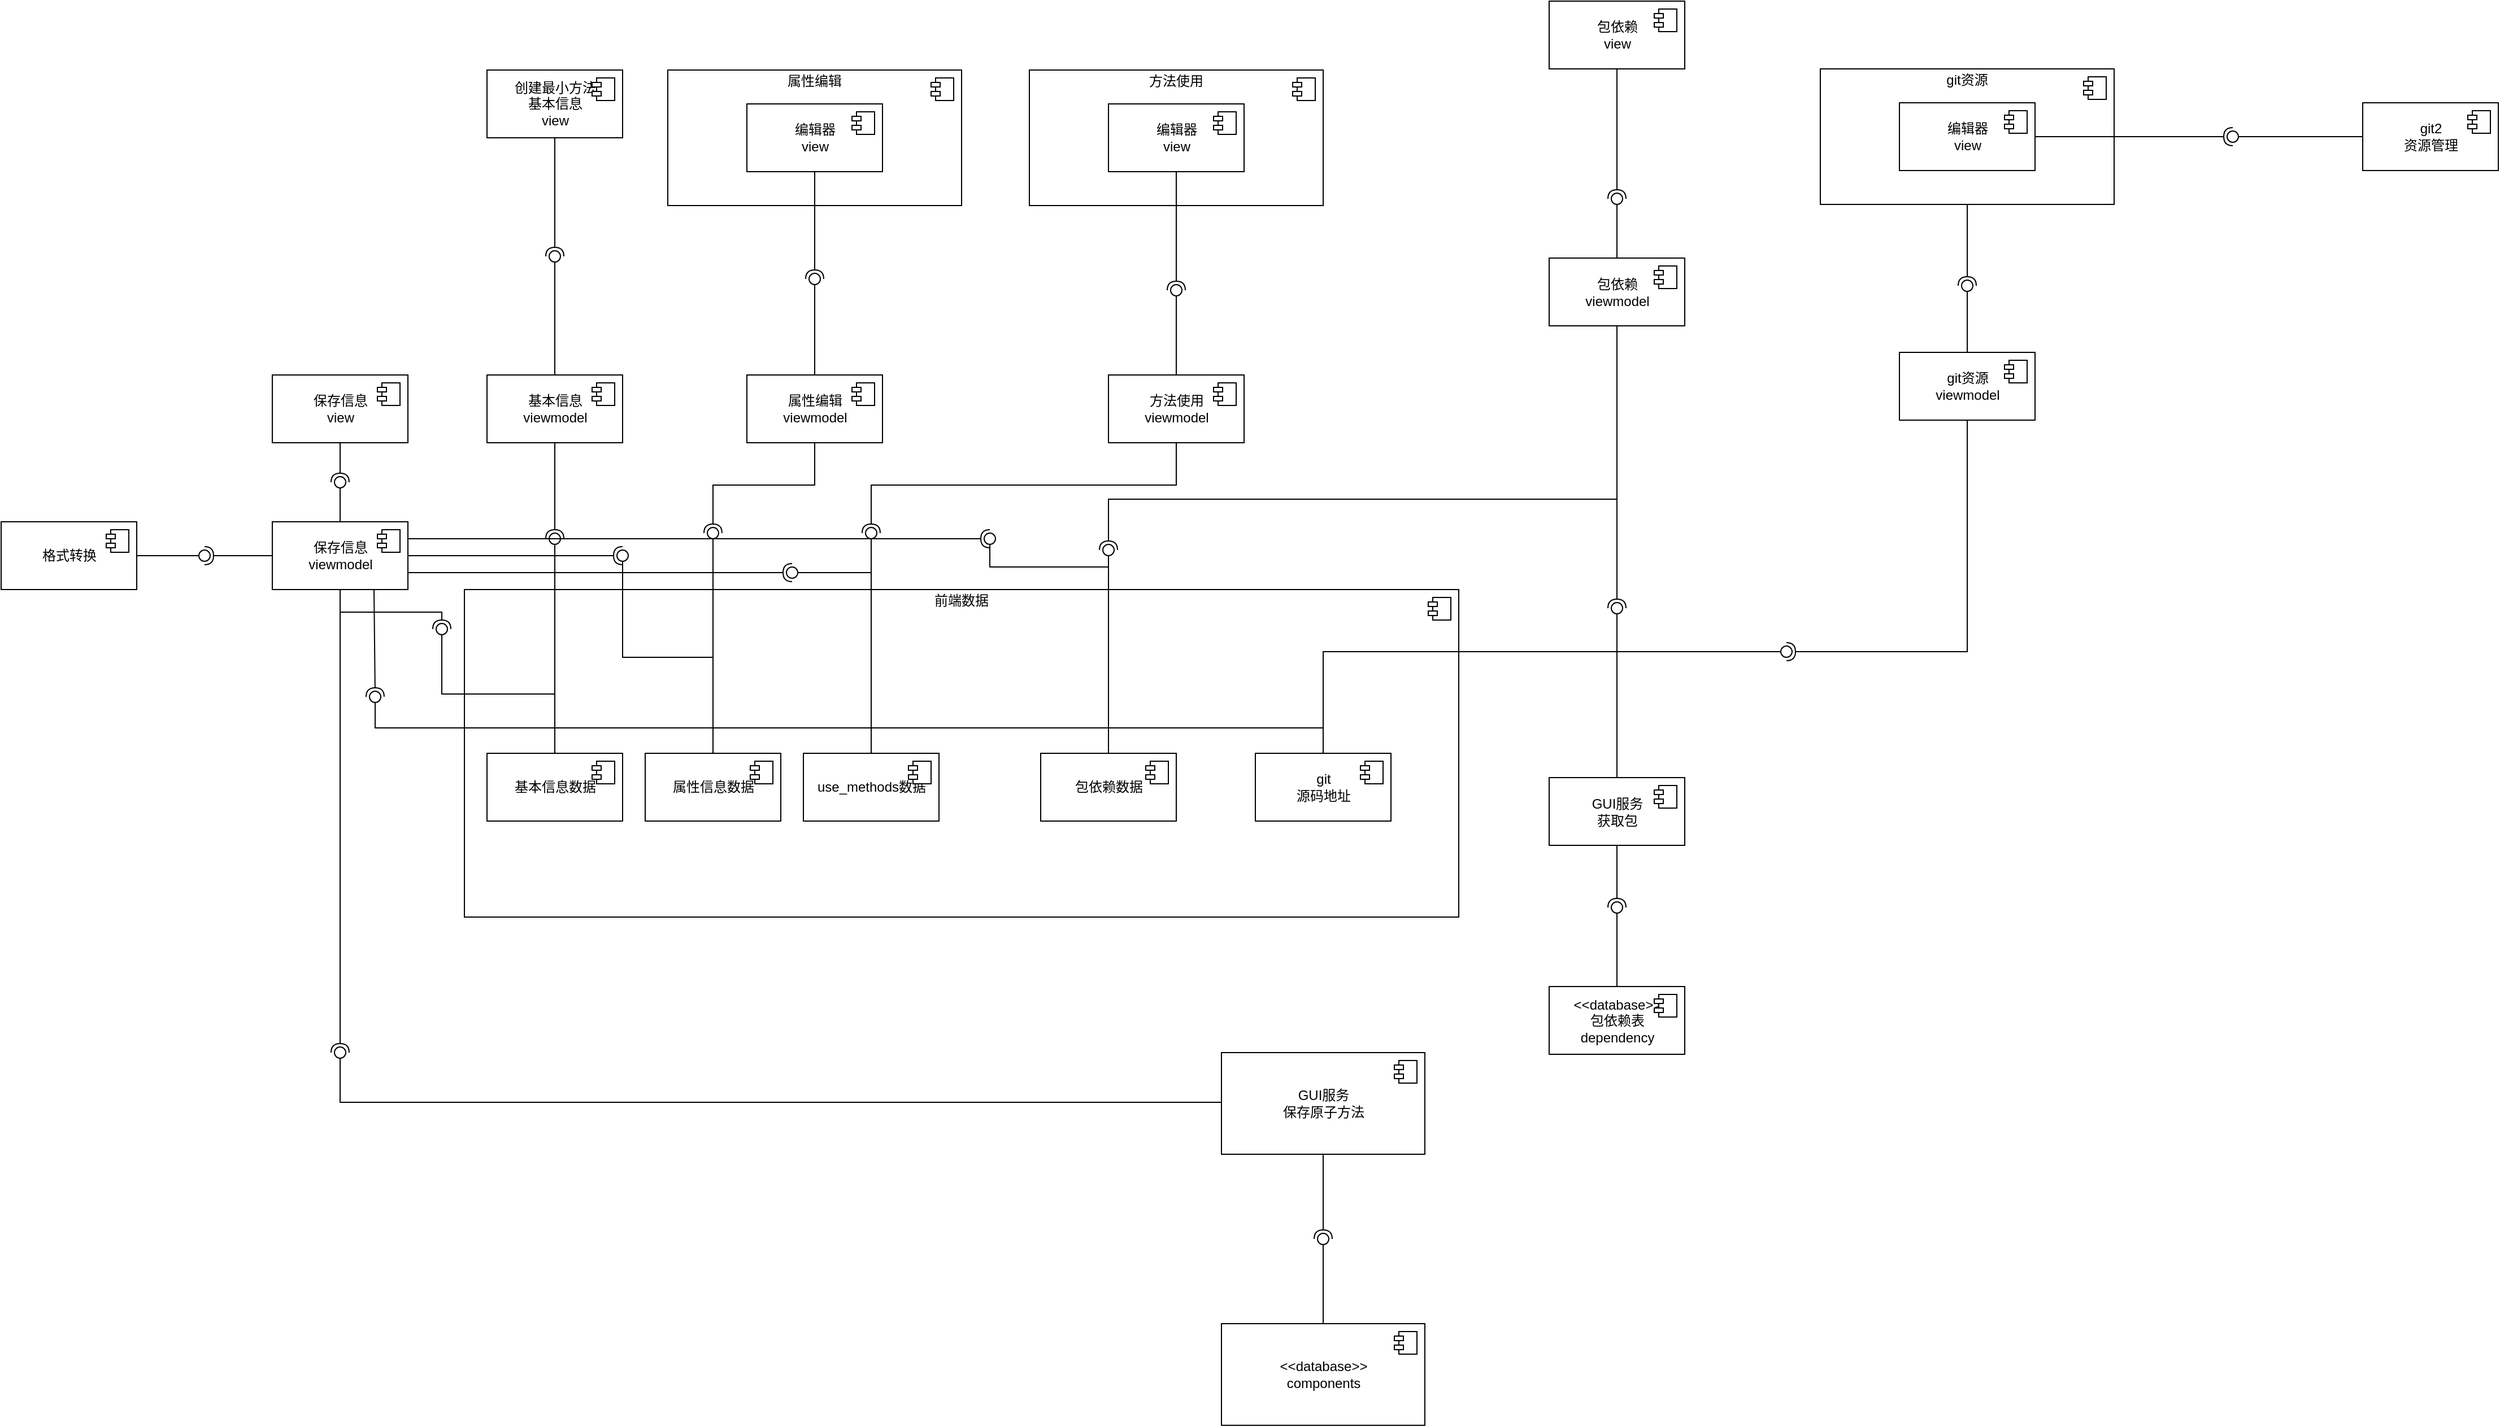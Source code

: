 <mxfile version="12.1.8" type="github" pages="1"><diagram id="gGxlJSpFS4HZqAWk3Cgs" name="第 1 页"><mxGraphModel dx="788" dy="471" grid="1" gridSize="10" guides="1" tooltips="1" connect="1" arrows="1" fold="1" page="1" pageScale="1" pageWidth="3300" pageHeight="4681" math="0" shadow="0"><root><mxCell id="0"/><mxCell id="1" parent="0"/><mxCell id="oItlG3DSFtcNNThEXGcX-1" value="创建最小方法&lt;br&gt;基本信息&lt;br&gt;view" style="html=1;" parent="1" vertex="1"><mxGeometry x="590" y="720" width="120" height="60" as="geometry"/></mxCell><mxCell id="oItlG3DSFtcNNThEXGcX-2" value="" style="shape=component;jettyWidth=8;jettyHeight=4;" parent="oItlG3DSFtcNNThEXGcX-1" vertex="1"><mxGeometry x="1" width="20" height="20" relative="1" as="geometry"><mxPoint x="-27" y="7" as="offset"/></mxGeometry></mxCell><mxCell id="oItlG3DSFtcNNThEXGcX-3" value="" style="html=1;" parent="1" vertex="1"><mxGeometry x="750" y="720" width="260" height="120" as="geometry"/></mxCell><mxCell id="oItlG3DSFtcNNThEXGcX-4" value="" style="shape=component;jettyWidth=8;jettyHeight=4;" parent="oItlG3DSFtcNNThEXGcX-3" vertex="1"><mxGeometry x="1" width="20" height="20" relative="1" as="geometry"><mxPoint x="-27" y="7" as="offset"/></mxGeometry></mxCell><mxCell id="oItlG3DSFtcNNThEXGcX-5" value="编辑器&lt;br&gt;view" style="html=1;" parent="oItlG3DSFtcNNThEXGcX-3" vertex="1"><mxGeometry x="70" y="30" width="120" height="60" as="geometry"/></mxCell><mxCell id="oItlG3DSFtcNNThEXGcX-6" value="" style="shape=component;jettyWidth=8;jettyHeight=4;" parent="oItlG3DSFtcNNThEXGcX-5" vertex="1"><mxGeometry x="1" width="20" height="20" relative="1" as="geometry"><mxPoint x="-27" y="7" as="offset"/></mxGeometry></mxCell><mxCell id="oItlG3DSFtcNNThEXGcX-7" value="属性编辑" style="text;html=1;strokeColor=none;fillColor=none;align=center;verticalAlign=middle;whiteSpace=wrap;rounded=0;" parent="oItlG3DSFtcNNThEXGcX-3" vertex="1"><mxGeometry x="90" width="80" height="20" as="geometry"/></mxCell><mxCell id="oItlG3DSFtcNNThEXGcX-8" value="" style="html=1;" parent="1" vertex="1"><mxGeometry x="1070" y="720" width="260" height="120" as="geometry"/></mxCell><mxCell id="oItlG3DSFtcNNThEXGcX-9" value="" style="shape=component;jettyWidth=8;jettyHeight=4;" parent="oItlG3DSFtcNNThEXGcX-8" vertex="1"><mxGeometry x="1" width="20" height="20" relative="1" as="geometry"><mxPoint x="-27" y="7" as="offset"/></mxGeometry></mxCell><mxCell id="oItlG3DSFtcNNThEXGcX-12" value="方法使用" style="text;html=1;strokeColor=none;fillColor=none;align=center;verticalAlign=middle;whiteSpace=wrap;rounded=0;" parent="oItlG3DSFtcNNThEXGcX-8" vertex="1"><mxGeometry x="90" width="80.0" height="20" as="geometry"/></mxCell><mxCell id="oItlG3DSFtcNNThEXGcX-13" value="编辑器&lt;br&gt;view" style="html=1;" parent="oItlG3DSFtcNNThEXGcX-8" vertex="1"><mxGeometry x="70" y="30" width="120" height="60" as="geometry"/></mxCell><mxCell id="oItlG3DSFtcNNThEXGcX-14" value="" style="shape=component;jettyWidth=8;jettyHeight=4;" parent="oItlG3DSFtcNNThEXGcX-13" vertex="1"><mxGeometry x="1" width="20" height="20" relative="1" as="geometry"><mxPoint x="-27" y="7" as="offset"/></mxGeometry></mxCell><mxCell id="oItlG3DSFtcNNThEXGcX-32" value="包依赖&lt;br&gt;view" style="html=1;" parent="1" vertex="1"><mxGeometry x="1530" y="659" width="120" height="60" as="geometry"/></mxCell><mxCell id="oItlG3DSFtcNNThEXGcX-33" value="" style="shape=component;jettyWidth=8;jettyHeight=4;" parent="oItlG3DSFtcNNThEXGcX-32" vertex="1"><mxGeometry x="1" width="20" height="20" relative="1" as="geometry"><mxPoint x="-27" y="7" as="offset"/></mxGeometry></mxCell><mxCell id="oItlG3DSFtcNNThEXGcX-34" value="基本信息&lt;br&gt;viewmodel" style="html=1;" parent="1" vertex="1"><mxGeometry x="590" y="990" width="120" height="60" as="geometry"/></mxCell><mxCell id="oItlG3DSFtcNNThEXGcX-35" value="" style="shape=component;jettyWidth=8;jettyHeight=4;" parent="oItlG3DSFtcNNThEXGcX-34" vertex="1"><mxGeometry x="1" width="20" height="20" relative="1" as="geometry"><mxPoint x="-27" y="7" as="offset"/></mxGeometry></mxCell><mxCell id="oItlG3DSFtcNNThEXGcX-36" value="属性编辑&lt;br&gt;viewmodel" style="html=1;" parent="1" vertex="1"><mxGeometry x="820" y="990" width="120" height="60" as="geometry"/></mxCell><mxCell id="oItlG3DSFtcNNThEXGcX-37" value="" style="shape=component;jettyWidth=8;jettyHeight=4;" parent="oItlG3DSFtcNNThEXGcX-36" vertex="1"><mxGeometry x="1" width="20" height="20" relative="1" as="geometry"><mxPoint x="-27" y="7" as="offset"/></mxGeometry></mxCell><mxCell id="oItlG3DSFtcNNThEXGcX-38" value="方法使用&lt;br&gt;viewmodel" style="html=1;" parent="1" vertex="1"><mxGeometry x="1140" y="990" width="120" height="60" as="geometry"/></mxCell><mxCell id="oItlG3DSFtcNNThEXGcX-39" value="" style="shape=component;jettyWidth=8;jettyHeight=4;" parent="oItlG3DSFtcNNThEXGcX-38" vertex="1"><mxGeometry x="1" width="20" height="20" relative="1" as="geometry"><mxPoint x="-27" y="7" as="offset"/></mxGeometry></mxCell><mxCell id="oItlG3DSFtcNNThEXGcX-77" value="包依赖&lt;br&gt;viewmodel" style="html=1;" parent="1" vertex="1"><mxGeometry x="1530" y="886.5" width="120" height="60" as="geometry"/></mxCell><mxCell id="oItlG3DSFtcNNThEXGcX-78" value="" style="shape=component;jettyWidth=8;jettyHeight=4;" parent="oItlG3DSFtcNNThEXGcX-77" vertex="1"><mxGeometry x="1" width="20" height="20" relative="1" as="geometry"><mxPoint x="-27" y="7" as="offset"/></mxGeometry></mxCell><mxCell id="oItlG3DSFtcNNThEXGcX-79" value="" style="rounded=0;orthogonalLoop=1;jettySize=auto;html=1;endArrow=none;endFill=0;exitX=0.5;exitY=0;exitDx=0;exitDy=0;" parent="1" source="oItlG3DSFtcNNThEXGcX-34" target="oItlG3DSFtcNNThEXGcX-81" edge="1"><mxGeometry relative="1" as="geometry"><mxPoint x="630" y="885" as="sourcePoint"/></mxGeometry></mxCell><mxCell id="oItlG3DSFtcNNThEXGcX-80" value="" style="rounded=0;orthogonalLoop=1;jettySize=auto;html=1;endArrow=halfCircle;endFill=0;entryX=0.5;entryY=0.5;entryDx=0;entryDy=0;endSize=6;strokeWidth=1;exitX=0.5;exitY=1;exitDx=0;exitDy=0;" parent="1" source="oItlG3DSFtcNNThEXGcX-1" target="oItlG3DSFtcNNThEXGcX-81" edge="1"><mxGeometry relative="1" as="geometry"><mxPoint x="670" y="885" as="sourcePoint"/></mxGeometry></mxCell><mxCell id="oItlG3DSFtcNNThEXGcX-81" value="" style="ellipse;whiteSpace=wrap;html=1;fontFamily=Helvetica;fontSize=12;fontColor=#000000;align=center;strokeColor=#000000;fillColor=#ffffff;points=[];aspect=fixed;resizable=0;" parent="1" vertex="1"><mxGeometry x="645" y="880" width="10" height="10" as="geometry"/></mxCell><mxCell id="oItlG3DSFtcNNThEXGcX-82" value="" style="rounded=0;orthogonalLoop=1;jettySize=auto;html=1;endArrow=none;endFill=0;exitX=0.5;exitY=0;exitDx=0;exitDy=0;" parent="1" source="oItlG3DSFtcNNThEXGcX-36" target="oItlG3DSFtcNNThEXGcX-84" edge="1"><mxGeometry relative="1" as="geometry"><mxPoint x="860" y="905" as="sourcePoint"/></mxGeometry></mxCell><mxCell id="oItlG3DSFtcNNThEXGcX-83" value="" style="rounded=0;orthogonalLoop=1;jettySize=auto;html=1;endArrow=halfCircle;endFill=0;entryX=0.5;entryY=0.5;entryDx=0;entryDy=0;endSize=6;strokeWidth=1;exitX=0.5;exitY=1;exitDx=0;exitDy=0;" parent="1" source="oItlG3DSFtcNNThEXGcX-5" target="oItlG3DSFtcNNThEXGcX-84" edge="1"><mxGeometry relative="1" as="geometry"><mxPoint x="900" y="905" as="sourcePoint"/></mxGeometry></mxCell><mxCell id="oItlG3DSFtcNNThEXGcX-84" value="" style="ellipse;whiteSpace=wrap;html=1;fontFamily=Helvetica;fontSize=12;fontColor=#000000;align=center;strokeColor=#000000;fillColor=#ffffff;points=[];aspect=fixed;resizable=0;" parent="1" vertex="1"><mxGeometry x="875" y="900" width="10" height="10" as="geometry"/></mxCell><mxCell id="oItlG3DSFtcNNThEXGcX-85" value="" style="rounded=0;orthogonalLoop=1;jettySize=auto;html=1;endArrow=none;endFill=0;exitX=0.5;exitY=0;exitDx=0;exitDy=0;" parent="1" source="oItlG3DSFtcNNThEXGcX-38" target="oItlG3DSFtcNNThEXGcX-87" edge="1"><mxGeometry relative="1" as="geometry"><mxPoint x="1180" y="915" as="sourcePoint"/></mxGeometry></mxCell><mxCell id="oItlG3DSFtcNNThEXGcX-86" value="" style="rounded=0;orthogonalLoop=1;jettySize=auto;html=1;endArrow=halfCircle;endFill=0;entryX=0.5;entryY=0.5;entryDx=0;entryDy=0;endSize=6;strokeWidth=1;exitX=0.5;exitY=1;exitDx=0;exitDy=0;" parent="1" source="oItlG3DSFtcNNThEXGcX-13" target="oItlG3DSFtcNNThEXGcX-87" edge="1"><mxGeometry relative="1" as="geometry"><mxPoint x="1220" y="915" as="sourcePoint"/></mxGeometry></mxCell><mxCell id="oItlG3DSFtcNNThEXGcX-87" value="" style="ellipse;whiteSpace=wrap;html=1;fontFamily=Helvetica;fontSize=12;fontColor=#000000;align=center;strokeColor=#000000;fillColor=#ffffff;points=[];aspect=fixed;resizable=0;" parent="1" vertex="1"><mxGeometry x="1195" y="910" width="10" height="10" as="geometry"/></mxCell><mxCell id="oItlG3DSFtcNNThEXGcX-94" value="" style="rounded=0;orthogonalLoop=1;jettySize=auto;html=1;endArrow=none;endFill=0;exitX=0.5;exitY=0;exitDx=0;exitDy=0;edgeStyle=orthogonalEdgeStyle;" parent="1" source="oItlG3DSFtcNNThEXGcX-77" target="oItlG3DSFtcNNThEXGcX-96" edge="1"><mxGeometry relative="1" as="geometry"><mxPoint x="1760" y="771.5" as="sourcePoint"/></mxGeometry></mxCell><mxCell id="oItlG3DSFtcNNThEXGcX-95" value="" style="rounded=0;orthogonalLoop=1;jettySize=auto;html=1;endArrow=halfCircle;endFill=0;entryX=0.5;entryY=0.5;entryDx=0;entryDy=0;endSize=6;strokeWidth=1;exitX=0.5;exitY=1;exitDx=0;exitDy=0;" parent="1" source="oItlG3DSFtcNNThEXGcX-32" target="oItlG3DSFtcNNThEXGcX-96" edge="1"><mxGeometry relative="1" as="geometry"><mxPoint x="1610" y="834" as="sourcePoint"/></mxGeometry></mxCell><mxCell id="oItlG3DSFtcNNThEXGcX-96" value="" style="ellipse;whiteSpace=wrap;html=1;fontFamily=Helvetica;fontSize=12;fontColor=#000000;align=center;strokeColor=#000000;fillColor=#ffffff;points=[];aspect=fixed;resizable=0;" parent="1" vertex="1"><mxGeometry x="1585" y="829" width="10" height="10" as="geometry"/></mxCell><mxCell id="oItlG3DSFtcNNThEXGcX-97" value="" style="html=1;" parent="1" vertex="1"><mxGeometry x="570" y="1180" width="880" height="290" as="geometry"/></mxCell><mxCell id="oItlG3DSFtcNNThEXGcX-98" value="" style="shape=component;jettyWidth=8;jettyHeight=4;" parent="oItlG3DSFtcNNThEXGcX-97" vertex="1"><mxGeometry x="1" width="20" height="20" relative="1" as="geometry"><mxPoint x="-27" y="7" as="offset"/></mxGeometry></mxCell><mxCell id="oItlG3DSFtcNNThEXGcX-99" value="前端数据" style="text;html=1;strokeColor=none;fillColor=none;align=center;verticalAlign=middle;whiteSpace=wrap;rounded=0;" parent="oItlG3DSFtcNNThEXGcX-97" vertex="1"><mxGeometry x="385" width="110" height="20" as="geometry"/></mxCell><mxCell id="oItlG3DSFtcNNThEXGcX-100" value="基本信息数据" style="html=1;" parent="oItlG3DSFtcNNThEXGcX-97" vertex="1"><mxGeometry x="20" y="145" width="120" height="60" as="geometry"/></mxCell><mxCell id="oItlG3DSFtcNNThEXGcX-101" value="" style="shape=component;jettyWidth=8;jettyHeight=4;" parent="oItlG3DSFtcNNThEXGcX-100" vertex="1"><mxGeometry x="1" width="20" height="20" relative="1" as="geometry"><mxPoint x="-27" y="7" as="offset"/></mxGeometry></mxCell><mxCell id="oItlG3DSFtcNNThEXGcX-102" value="属性信息数据" style="html=1;" parent="oItlG3DSFtcNNThEXGcX-97" vertex="1"><mxGeometry x="160" y="145" width="120" height="60" as="geometry"/></mxCell><mxCell id="oItlG3DSFtcNNThEXGcX-103" value="" style="shape=component;jettyWidth=8;jettyHeight=4;" parent="oItlG3DSFtcNNThEXGcX-102" vertex="1"><mxGeometry x="1" width="20" height="20" relative="1" as="geometry"><mxPoint x="-27" y="7" as="offset"/></mxGeometry></mxCell><mxCell id="oItlG3DSFtcNNThEXGcX-104" value="use_methods数据" style="html=1;" parent="oItlG3DSFtcNNThEXGcX-97" vertex="1"><mxGeometry x="300" y="145" width="120" height="60" as="geometry"/></mxCell><mxCell id="oItlG3DSFtcNNThEXGcX-105" value="" style="shape=component;jettyWidth=8;jettyHeight=4;" parent="oItlG3DSFtcNNThEXGcX-104" vertex="1"><mxGeometry x="1" width="20" height="20" relative="1" as="geometry"><mxPoint x="-27" y="7" as="offset"/></mxGeometry></mxCell><mxCell id="oItlG3DSFtcNNThEXGcX-110" value="包依赖数据" style="html=1;" parent="oItlG3DSFtcNNThEXGcX-97" vertex="1"><mxGeometry x="510" y="145" width="120" height="60" as="geometry"/></mxCell><mxCell id="oItlG3DSFtcNNThEXGcX-111" value="" style="shape=component;jettyWidth=8;jettyHeight=4;" parent="oItlG3DSFtcNNThEXGcX-110" vertex="1"><mxGeometry x="1" width="20" height="20" relative="1" as="geometry"><mxPoint x="-27" y="7" as="offset"/></mxGeometry></mxCell><mxCell id="nEYJUo-F1U00stb0szZx-18" value="git&lt;br&gt;源码地址" style="html=1;" vertex="1" parent="oItlG3DSFtcNNThEXGcX-97"><mxGeometry x="700" y="145" width="120" height="60" as="geometry"/></mxCell><mxCell id="nEYJUo-F1U00stb0szZx-19" value="" style="shape=component;jettyWidth=8;jettyHeight=4;" vertex="1" parent="nEYJUo-F1U00stb0szZx-18"><mxGeometry x="1" width="20" height="20" relative="1" as="geometry"><mxPoint x="-27" y="7" as="offset"/></mxGeometry></mxCell><mxCell id="oItlG3DSFtcNNThEXGcX-112" value="" style="rounded=0;orthogonalLoop=1;jettySize=auto;html=1;endArrow=none;endFill=0;exitX=0.5;exitY=0;exitDx=0;exitDy=0;" parent="1" source="oItlG3DSFtcNNThEXGcX-100" target="oItlG3DSFtcNNThEXGcX-114" edge="1"><mxGeometry relative="1" as="geometry"><mxPoint x="630" y="1135" as="sourcePoint"/></mxGeometry></mxCell><mxCell id="oItlG3DSFtcNNThEXGcX-113" value="" style="rounded=0;orthogonalLoop=1;jettySize=auto;html=1;endArrow=halfCircle;endFill=0;entryX=0.5;entryY=0.5;entryDx=0;entryDy=0;endSize=6;strokeWidth=1;exitX=0.5;exitY=1;exitDx=0;exitDy=0;" parent="1" source="oItlG3DSFtcNNThEXGcX-34" target="oItlG3DSFtcNNThEXGcX-114" edge="1"><mxGeometry relative="1" as="geometry"><mxPoint x="670" y="1135" as="sourcePoint"/></mxGeometry></mxCell><mxCell id="oItlG3DSFtcNNThEXGcX-114" value="" style="ellipse;whiteSpace=wrap;html=1;fontFamily=Helvetica;fontSize=12;fontColor=#000000;align=center;strokeColor=#000000;fillColor=#ffffff;points=[];aspect=fixed;resizable=0;" parent="1" vertex="1"><mxGeometry x="645" y="1130" width="10" height="10" as="geometry"/></mxCell><mxCell id="oItlG3DSFtcNNThEXGcX-115" value="" style="rounded=0;orthogonalLoop=1;jettySize=auto;html=1;endArrow=none;endFill=0;exitX=0.5;exitY=0;exitDx=0;exitDy=0;" parent="1" source="oItlG3DSFtcNNThEXGcX-102" target="oItlG3DSFtcNNThEXGcX-117" edge="1"><mxGeometry relative="1" as="geometry"><mxPoint x="770" y="1130" as="sourcePoint"/></mxGeometry></mxCell><mxCell id="oItlG3DSFtcNNThEXGcX-116" value="" style="rounded=0;orthogonalLoop=1;jettySize=auto;html=1;endArrow=halfCircle;endFill=0;entryX=0.5;entryY=0.5;entryDx=0;entryDy=0;endSize=6;strokeWidth=1;exitX=0.5;exitY=1;exitDx=0;exitDy=0;edgeStyle=orthogonalEdgeStyle;" parent="1" source="oItlG3DSFtcNNThEXGcX-36" target="oItlG3DSFtcNNThEXGcX-117" edge="1"><mxGeometry relative="1" as="geometry"><mxPoint x="810" y="1130" as="sourcePoint"/></mxGeometry></mxCell><mxCell id="oItlG3DSFtcNNThEXGcX-117" value="" style="ellipse;whiteSpace=wrap;html=1;fontFamily=Helvetica;fontSize=12;fontColor=#000000;align=center;strokeColor=#000000;fillColor=#ffffff;points=[];aspect=fixed;resizable=0;" parent="1" vertex="1"><mxGeometry x="785" y="1125" width="10" height="10" as="geometry"/></mxCell><mxCell id="oItlG3DSFtcNNThEXGcX-118" value="" style="rounded=0;orthogonalLoop=1;jettySize=auto;html=1;endArrow=none;endFill=0;exitX=0.5;exitY=0;exitDx=0;exitDy=0;" parent="1" source="oItlG3DSFtcNNThEXGcX-104" target="oItlG3DSFtcNNThEXGcX-120" edge="1"><mxGeometry relative="1" as="geometry"><mxPoint x="910" y="1130" as="sourcePoint"/></mxGeometry></mxCell><mxCell id="oItlG3DSFtcNNThEXGcX-119" value="" style="rounded=0;orthogonalLoop=1;jettySize=auto;html=1;endArrow=halfCircle;endFill=0;entryX=0.5;entryY=0.5;entryDx=0;entryDy=0;endSize=6;strokeWidth=1;exitX=0.5;exitY=1;exitDx=0;exitDy=0;edgeStyle=orthogonalEdgeStyle;" parent="1" source="oItlG3DSFtcNNThEXGcX-38" target="oItlG3DSFtcNNThEXGcX-120" edge="1"><mxGeometry relative="1" as="geometry"><mxPoint x="950" y="1130" as="sourcePoint"/></mxGeometry></mxCell><mxCell id="oItlG3DSFtcNNThEXGcX-120" value="" style="ellipse;whiteSpace=wrap;html=1;fontFamily=Helvetica;fontSize=12;fontColor=#000000;align=center;strokeColor=#000000;fillColor=#ffffff;points=[];aspect=fixed;resizable=0;" parent="1" vertex="1"><mxGeometry x="925" y="1125" width="10" height="10" as="geometry"/></mxCell><mxCell id="oItlG3DSFtcNNThEXGcX-127" value="" style="rounded=0;orthogonalLoop=1;jettySize=auto;html=1;endArrow=none;endFill=0;exitX=0.5;exitY=0;exitDx=0;exitDy=0;" parent="1" source="oItlG3DSFtcNNThEXGcX-110" target="oItlG3DSFtcNNThEXGcX-129" edge="1"><mxGeometry relative="1" as="geometry"><mxPoint x="1330" y="1145" as="sourcePoint"/></mxGeometry></mxCell><mxCell id="oItlG3DSFtcNNThEXGcX-128" value="" style="rounded=0;orthogonalLoop=1;jettySize=auto;html=1;endArrow=halfCircle;endFill=0;entryX=0.5;entryY=0.5;entryDx=0;entryDy=0;endSize=6;strokeWidth=1;exitX=0.5;exitY=1;exitDx=0;exitDy=0;edgeStyle=orthogonalEdgeStyle;" parent="1" source="oItlG3DSFtcNNThEXGcX-77" target="oItlG3DSFtcNNThEXGcX-129" edge="1"><mxGeometry relative="1" as="geometry"><mxPoint x="2100" y="1170" as="sourcePoint"/><Array as="points"><mxPoint x="1590" y="1100"/><mxPoint x="1140" y="1100"/></Array></mxGeometry></mxCell><mxCell id="oItlG3DSFtcNNThEXGcX-129" value="" style="ellipse;whiteSpace=wrap;html=1;fontFamily=Helvetica;fontSize=12;fontColor=#000000;align=center;strokeColor=#000000;fillColor=#ffffff;points=[];aspect=fixed;resizable=0;" parent="1" vertex="1"><mxGeometry x="1135" y="1140" width="10" height="10" as="geometry"/></mxCell><mxCell id="oItlG3DSFtcNNThEXGcX-138" value="保存信息&lt;br&gt;view" style="html=1;" parent="1" vertex="1"><mxGeometry x="400" y="990" width="120" height="60" as="geometry"/></mxCell><mxCell id="oItlG3DSFtcNNThEXGcX-139" value="" style="shape=component;jettyWidth=8;jettyHeight=4;" parent="oItlG3DSFtcNNThEXGcX-138" vertex="1"><mxGeometry x="1" width="20" height="20" relative="1" as="geometry"><mxPoint x="-27" y="7" as="offset"/></mxGeometry></mxCell><mxCell id="oItlG3DSFtcNNThEXGcX-140" value="保存信息&lt;br&gt;viewmodel" style="html=1;" parent="1" vertex="1"><mxGeometry x="400" y="1120" width="120" height="60" as="geometry"/></mxCell><mxCell id="oItlG3DSFtcNNThEXGcX-141" value="" style="shape=component;jettyWidth=8;jettyHeight=4;" parent="oItlG3DSFtcNNThEXGcX-140" vertex="1"><mxGeometry x="1" width="20" height="20" relative="1" as="geometry"><mxPoint x="-27" y="7" as="offset"/></mxGeometry></mxCell><mxCell id="oItlG3DSFtcNNThEXGcX-142" value="" style="rounded=0;orthogonalLoop=1;jettySize=auto;html=1;endArrow=none;endFill=0;exitX=0.5;exitY=0;exitDx=0;exitDy=0;" parent="1" source="oItlG3DSFtcNNThEXGcX-140" target="oItlG3DSFtcNNThEXGcX-144" edge="1"><mxGeometry relative="1" as="geometry"><mxPoint x="440" y="1085" as="sourcePoint"/></mxGeometry></mxCell><mxCell id="oItlG3DSFtcNNThEXGcX-143" value="" style="rounded=0;orthogonalLoop=1;jettySize=auto;html=1;endArrow=halfCircle;endFill=0;entryX=0.5;entryY=0.5;entryDx=0;entryDy=0;endSize=6;strokeWidth=1;exitX=0.5;exitY=1;exitDx=0;exitDy=0;" parent="1" source="oItlG3DSFtcNNThEXGcX-138" target="oItlG3DSFtcNNThEXGcX-144" edge="1"><mxGeometry relative="1" as="geometry"><mxPoint x="480" y="1085" as="sourcePoint"/></mxGeometry></mxCell><mxCell id="oItlG3DSFtcNNThEXGcX-144" value="" style="ellipse;whiteSpace=wrap;html=1;fontFamily=Helvetica;fontSize=12;fontColor=#000000;align=center;strokeColor=#000000;fillColor=#ffffff;points=[];aspect=fixed;resizable=0;" parent="1" vertex="1"><mxGeometry x="455" y="1080" width="10" height="10" as="geometry"/></mxCell><mxCell id="oItlG3DSFtcNNThEXGcX-145" value="" style="rounded=0;orthogonalLoop=1;jettySize=auto;html=1;endArrow=none;endFill=0;exitX=0.5;exitY=0;exitDx=0;exitDy=0;edgeStyle=orthogonalEdgeStyle;" parent="1" source="oItlG3DSFtcNNThEXGcX-100" target="oItlG3DSFtcNNThEXGcX-147" edge="1"><mxGeometry relative="1" as="geometry"><mxPoint x="530" y="1215" as="sourcePoint"/></mxGeometry></mxCell><mxCell id="oItlG3DSFtcNNThEXGcX-146" value="" style="rounded=0;orthogonalLoop=1;jettySize=auto;html=1;endArrow=halfCircle;endFill=0;entryX=0.5;entryY=0.5;entryDx=0;entryDy=0;endSize=6;strokeWidth=1;exitX=0.5;exitY=1;exitDx=0;exitDy=0;edgeStyle=orthogonalEdgeStyle;" parent="1" source="oItlG3DSFtcNNThEXGcX-140" target="oItlG3DSFtcNNThEXGcX-147" edge="1"><mxGeometry relative="1" as="geometry"><mxPoint x="570" y="1215" as="sourcePoint"/><Array as="points"><mxPoint x="460" y="1200"/><mxPoint x="550" y="1200"/></Array></mxGeometry></mxCell><mxCell id="oItlG3DSFtcNNThEXGcX-147" value="" style="ellipse;whiteSpace=wrap;html=1;fontFamily=Helvetica;fontSize=12;fontColor=#000000;align=center;strokeColor=#000000;fillColor=#ffffff;points=[];aspect=fixed;resizable=0;" parent="1" vertex="1"><mxGeometry x="545" y="1210" width="10" height="10" as="geometry"/></mxCell><mxCell id="oItlG3DSFtcNNThEXGcX-148" value="" style="rounded=0;orthogonalLoop=1;jettySize=auto;html=1;endArrow=none;endFill=0;exitX=0.5;exitY=0;exitDx=0;exitDy=0;edgeStyle=orthogonalEdgeStyle;" parent="1" source="oItlG3DSFtcNNThEXGcX-102" target="oItlG3DSFtcNNThEXGcX-150" edge="1"><mxGeometry relative="1" as="geometry"><mxPoint x="690" y="1155" as="sourcePoint"/></mxGeometry></mxCell><mxCell id="oItlG3DSFtcNNThEXGcX-149" value="" style="rounded=0;orthogonalLoop=1;jettySize=auto;html=1;endArrow=halfCircle;endFill=0;entryX=0.5;entryY=0.5;entryDx=0;entryDy=0;endSize=6;strokeWidth=1;exitX=1;exitY=0.5;exitDx=0;exitDy=0;edgeStyle=orthogonalEdgeStyle;" parent="1" source="oItlG3DSFtcNNThEXGcX-140" target="oItlG3DSFtcNNThEXGcX-150" edge="1"><mxGeometry relative="1" as="geometry"><mxPoint x="730" y="1155" as="sourcePoint"/></mxGeometry></mxCell><mxCell id="oItlG3DSFtcNNThEXGcX-150" value="" style="ellipse;whiteSpace=wrap;html=1;fontFamily=Helvetica;fontSize=12;fontColor=#000000;align=center;strokeColor=#000000;fillColor=#ffffff;points=[];aspect=fixed;resizable=0;" parent="1" vertex="1"><mxGeometry x="705" y="1145" width="10" height="10" as="geometry"/></mxCell><mxCell id="oItlG3DSFtcNNThEXGcX-151" value="" style="rounded=0;orthogonalLoop=1;jettySize=auto;html=1;endArrow=none;endFill=0;exitX=0.5;exitY=0;exitDx=0;exitDy=0;edgeStyle=orthogonalEdgeStyle;" parent="1" source="oItlG3DSFtcNNThEXGcX-104" target="oItlG3DSFtcNNThEXGcX-153" edge="1"><mxGeometry relative="1" as="geometry"><mxPoint x="840" y="1165" as="sourcePoint"/><Array as="points"><mxPoint x="930" y="1165"/></Array></mxGeometry></mxCell><mxCell id="oItlG3DSFtcNNThEXGcX-152" value="" style="rounded=0;orthogonalLoop=1;jettySize=auto;html=1;endArrow=halfCircle;endFill=0;entryX=0.5;entryY=0.5;entryDx=0;entryDy=0;endSize=6;strokeWidth=1;exitX=1;exitY=0.75;exitDx=0;exitDy=0;" parent="1" source="oItlG3DSFtcNNThEXGcX-140" target="oItlG3DSFtcNNThEXGcX-153" edge="1"><mxGeometry relative="1" as="geometry"><mxPoint x="880" y="1165" as="sourcePoint"/></mxGeometry></mxCell><mxCell id="oItlG3DSFtcNNThEXGcX-153" value="" style="ellipse;whiteSpace=wrap;html=1;fontFamily=Helvetica;fontSize=12;fontColor=#000000;align=center;strokeColor=#000000;fillColor=#ffffff;points=[];aspect=fixed;resizable=0;" parent="1" vertex="1"><mxGeometry x="855" y="1160" width="10" height="10" as="geometry"/></mxCell><mxCell id="oItlG3DSFtcNNThEXGcX-160" value="格式转换" style="html=1;" parent="1" vertex="1"><mxGeometry x="160" y="1120" width="120" height="60" as="geometry"/></mxCell><mxCell id="oItlG3DSFtcNNThEXGcX-161" value="" style="shape=component;jettyWidth=8;jettyHeight=4;" parent="oItlG3DSFtcNNThEXGcX-160" vertex="1"><mxGeometry x="1" width="20" height="20" relative="1" as="geometry"><mxPoint x="-27" y="7" as="offset"/></mxGeometry></mxCell><mxCell id="oItlG3DSFtcNNThEXGcX-162" value="" style="rounded=0;orthogonalLoop=1;jettySize=auto;html=1;endArrow=none;endFill=0;exitX=1;exitY=0.5;exitDx=0;exitDy=0;" parent="1" source="oItlG3DSFtcNNThEXGcX-160" target="oItlG3DSFtcNNThEXGcX-164" edge="1"><mxGeometry relative="1" as="geometry"><mxPoint x="320" y="1150" as="sourcePoint"/></mxGeometry></mxCell><mxCell id="oItlG3DSFtcNNThEXGcX-163" value="" style="rounded=0;orthogonalLoop=1;jettySize=auto;html=1;endArrow=halfCircle;endFill=0;entryX=0.5;entryY=0.5;entryDx=0;entryDy=0;endSize=6;strokeWidth=1;exitX=0;exitY=0.5;exitDx=0;exitDy=0;" parent="1" source="oItlG3DSFtcNNThEXGcX-140" target="oItlG3DSFtcNNThEXGcX-164" edge="1"><mxGeometry relative="1" as="geometry"><mxPoint x="360" y="1150" as="sourcePoint"/></mxGeometry></mxCell><mxCell id="oItlG3DSFtcNNThEXGcX-164" value="" style="ellipse;whiteSpace=wrap;html=1;fontFamily=Helvetica;fontSize=12;fontColor=#000000;align=center;strokeColor=#000000;fillColor=#ffffff;points=[];aspect=fixed;resizable=0;" parent="1" vertex="1"><mxGeometry x="335" y="1145" width="10" height="10" as="geometry"/></mxCell><mxCell id="oItlG3DSFtcNNThEXGcX-167" value="GUI服务&lt;br&gt;获取包" style="html=1;" parent="1" vertex="1"><mxGeometry x="1530" y="1346.5" width="120" height="60" as="geometry"/></mxCell><mxCell id="oItlG3DSFtcNNThEXGcX-168" value="" style="shape=component;jettyWidth=8;jettyHeight=4;" parent="oItlG3DSFtcNNThEXGcX-167" vertex="1"><mxGeometry x="1" width="20" height="20" relative="1" as="geometry"><mxPoint x="-27" y="7" as="offset"/></mxGeometry></mxCell><mxCell id="oItlG3DSFtcNNThEXGcX-169" value="" style="rounded=0;orthogonalLoop=1;jettySize=auto;html=1;endArrow=none;endFill=0;exitX=0.5;exitY=0;exitDx=0;exitDy=0;" parent="1" source="oItlG3DSFtcNNThEXGcX-167" target="oItlG3DSFtcNNThEXGcX-171" edge="1"><mxGeometry relative="1" as="geometry"><mxPoint x="1570" y="1196.5" as="sourcePoint"/></mxGeometry></mxCell><mxCell id="oItlG3DSFtcNNThEXGcX-170" value="" style="rounded=0;orthogonalLoop=1;jettySize=auto;html=1;endArrow=halfCircle;endFill=0;entryX=0.5;entryY=0.5;entryDx=0;entryDy=0;endSize=6;strokeWidth=1;exitX=0.5;exitY=1;exitDx=0;exitDy=0;" parent="1" source="oItlG3DSFtcNNThEXGcX-77" target="oItlG3DSFtcNNThEXGcX-171" edge="1"><mxGeometry relative="1" as="geometry"><mxPoint x="1610" y="1196.5" as="sourcePoint"/></mxGeometry></mxCell><mxCell id="oItlG3DSFtcNNThEXGcX-171" value="" style="ellipse;whiteSpace=wrap;html=1;fontFamily=Helvetica;fontSize=12;fontColor=#000000;align=center;strokeColor=#000000;fillColor=#ffffff;points=[];aspect=fixed;resizable=0;" parent="1" vertex="1"><mxGeometry x="1585" y="1191.5" width="10" height="10" as="geometry"/></mxCell><mxCell id="oItlG3DSFtcNNThEXGcX-174" value="&amp;lt;&amp;lt;database&amp;gt;&amp;gt;&lt;br&gt;包依赖表&lt;br&gt;dependency" style="html=1;" parent="1" vertex="1"><mxGeometry x="1530" y="1531.5" width="120" height="60" as="geometry"/></mxCell><mxCell id="oItlG3DSFtcNNThEXGcX-175" value="" style="shape=component;jettyWidth=8;jettyHeight=4;" parent="oItlG3DSFtcNNThEXGcX-174" vertex="1"><mxGeometry x="1" width="20" height="20" relative="1" as="geometry"><mxPoint x="-27" y="7" as="offset"/></mxGeometry></mxCell><mxCell id="oItlG3DSFtcNNThEXGcX-176" value="" style="rounded=0;orthogonalLoop=1;jettySize=auto;html=1;endArrow=none;endFill=0;" parent="1" source="oItlG3DSFtcNNThEXGcX-174" target="oItlG3DSFtcNNThEXGcX-178" edge="1"><mxGeometry relative="1" as="geometry"><mxPoint x="1570" y="1461.5" as="sourcePoint"/></mxGeometry></mxCell><mxCell id="oItlG3DSFtcNNThEXGcX-177" value="" style="rounded=0;orthogonalLoop=1;jettySize=auto;html=1;endArrow=halfCircle;endFill=0;entryX=0.5;entryY=0.5;entryDx=0;entryDy=0;endSize=6;strokeWidth=1;exitX=0.5;exitY=1;exitDx=0;exitDy=0;" parent="1" source="oItlG3DSFtcNNThEXGcX-167" target="oItlG3DSFtcNNThEXGcX-178" edge="1"><mxGeometry relative="1" as="geometry"><mxPoint x="1610" y="1461.5" as="sourcePoint"/></mxGeometry></mxCell><mxCell id="oItlG3DSFtcNNThEXGcX-178" value="" style="ellipse;whiteSpace=wrap;html=1;fontFamily=Helvetica;fontSize=12;fontColor=#000000;align=center;strokeColor=#000000;fillColor=#ffffff;points=[];aspect=fixed;resizable=0;" parent="1" vertex="1"><mxGeometry x="1585" y="1456.5" width="10" height="10" as="geometry"/></mxCell><mxCell id="oItlG3DSFtcNNThEXGcX-179" value="GUI服务&lt;br&gt;保存原子方法" style="html=1;" parent="1" vertex="1"><mxGeometry x="1240" y="1590" width="180" height="90" as="geometry"/></mxCell><mxCell id="oItlG3DSFtcNNThEXGcX-180" value="" style="shape=component;jettyWidth=8;jettyHeight=4;" parent="oItlG3DSFtcNNThEXGcX-179" vertex="1"><mxGeometry x="1" width="20" height="20" relative="1" as="geometry"><mxPoint x="-27" y="7" as="offset"/></mxGeometry></mxCell><mxCell id="oItlG3DSFtcNNThEXGcX-184" value="" style="rounded=0;orthogonalLoop=1;jettySize=auto;html=1;endArrow=none;endFill=0;exitX=0;exitY=0.5;exitDx=0;exitDy=0;edgeStyle=orthogonalEdgeStyle;" parent="1" source="oItlG3DSFtcNNThEXGcX-179" target="oItlG3DSFtcNNThEXGcX-186" edge="1"><mxGeometry relative="1" as="geometry"><mxPoint x="440" y="1590" as="sourcePoint"/><Array as="points"><mxPoint x="460" y="1634"/></Array></mxGeometry></mxCell><mxCell id="oItlG3DSFtcNNThEXGcX-185" value="" style="rounded=0;orthogonalLoop=1;jettySize=auto;html=1;endArrow=halfCircle;endFill=0;entryX=0.5;entryY=0.5;entryDx=0;entryDy=0;endSize=6;strokeWidth=1;exitX=0.5;exitY=1;exitDx=0;exitDy=0;" parent="1" source="oItlG3DSFtcNNThEXGcX-140" target="oItlG3DSFtcNNThEXGcX-186" edge="1"><mxGeometry relative="1" as="geometry"><mxPoint x="480" y="1590" as="sourcePoint"/></mxGeometry></mxCell><mxCell id="oItlG3DSFtcNNThEXGcX-186" value="" style="ellipse;whiteSpace=wrap;html=1;fontFamily=Helvetica;fontSize=12;fontColor=#000000;align=center;strokeColor=#000000;fillColor=#ffffff;points=[];aspect=fixed;resizable=0;" parent="1" vertex="1"><mxGeometry x="455" y="1585" width="10" height="10" as="geometry"/></mxCell><mxCell id="oItlG3DSFtcNNThEXGcX-187" value="&amp;lt;&amp;lt;database&amp;gt;&amp;gt;&lt;br&gt;components" style="html=1;" parent="1" vertex="1"><mxGeometry x="1240" y="1830" width="180" height="90" as="geometry"/></mxCell><mxCell id="oItlG3DSFtcNNThEXGcX-188" value="" style="shape=component;jettyWidth=8;jettyHeight=4;" parent="oItlG3DSFtcNNThEXGcX-187" vertex="1"><mxGeometry x="1" width="20" height="20" relative="1" as="geometry"><mxPoint x="-27" y="7" as="offset"/></mxGeometry></mxCell><mxCell id="oItlG3DSFtcNNThEXGcX-189" value="" style="rounded=0;orthogonalLoop=1;jettySize=auto;html=1;endArrow=none;endFill=0;exitX=0.5;exitY=0;exitDx=0;exitDy=0;" parent="1" source="oItlG3DSFtcNNThEXGcX-187" target="oItlG3DSFtcNNThEXGcX-191" edge="1"><mxGeometry relative="1" as="geometry"><mxPoint x="1305" y="1755" as="sourcePoint"/></mxGeometry></mxCell><mxCell id="oItlG3DSFtcNNThEXGcX-190" value="" style="rounded=0;orthogonalLoop=1;jettySize=auto;html=1;endArrow=halfCircle;endFill=0;entryX=0.5;entryY=0.5;entryDx=0;entryDy=0;endSize=6;strokeWidth=1;exitX=0.5;exitY=1;exitDx=0;exitDy=0;" parent="1" source="oItlG3DSFtcNNThEXGcX-179" target="oItlG3DSFtcNNThEXGcX-191" edge="1"><mxGeometry relative="1" as="geometry"><mxPoint x="1345" y="1755" as="sourcePoint"/></mxGeometry></mxCell><mxCell id="oItlG3DSFtcNNThEXGcX-191" value="" style="ellipse;whiteSpace=wrap;html=1;fontFamily=Helvetica;fontSize=12;fontColor=#000000;align=center;strokeColor=#000000;fillColor=#ffffff;points=[];aspect=fixed;resizable=0;" parent="1" vertex="1"><mxGeometry x="1325" y="1750" width="10" height="10" as="geometry"/></mxCell><mxCell id="nEYJUo-F1U00stb0szZx-1" value="" style="html=1;" vertex="1" parent="1"><mxGeometry x="1770" y="719" width="260" height="120" as="geometry"/></mxCell><mxCell id="nEYJUo-F1U00stb0szZx-2" value="" style="shape=component;jettyWidth=8;jettyHeight=4;" vertex="1" parent="nEYJUo-F1U00stb0szZx-1"><mxGeometry x="1" width="20" height="20" relative="1" as="geometry"><mxPoint x="-27" y="7" as="offset"/></mxGeometry></mxCell><mxCell id="nEYJUo-F1U00stb0szZx-3" value="git资源" style="text;html=1;strokeColor=none;fillColor=none;align=center;verticalAlign=middle;whiteSpace=wrap;rounded=0;" vertex="1" parent="nEYJUo-F1U00stb0szZx-1"><mxGeometry x="90" width="80.0" height="20" as="geometry"/></mxCell><mxCell id="nEYJUo-F1U00stb0szZx-4" value="编辑器&lt;br&gt;view" style="html=1;" vertex="1" parent="nEYJUo-F1U00stb0szZx-1"><mxGeometry x="70" y="30" width="120" height="60" as="geometry"/></mxCell><mxCell id="nEYJUo-F1U00stb0szZx-5" value="" style="shape=component;jettyWidth=8;jettyHeight=4;" vertex="1" parent="nEYJUo-F1U00stb0szZx-4"><mxGeometry x="1" width="20" height="20" relative="1" as="geometry"><mxPoint x="-27" y="7" as="offset"/></mxGeometry></mxCell><mxCell id="nEYJUo-F1U00stb0szZx-8" value="git2&lt;br&gt;资源管理" style="html=1;" vertex="1" parent="1"><mxGeometry x="2250" y="749" width="120" height="60" as="geometry"/></mxCell><mxCell id="nEYJUo-F1U00stb0szZx-9" value="" style="shape=component;jettyWidth=8;jettyHeight=4;" vertex="1" parent="nEYJUo-F1U00stb0szZx-8"><mxGeometry x="1" width="20" height="20" relative="1" as="geometry"><mxPoint x="-27" y="7" as="offset"/></mxGeometry></mxCell><mxCell id="nEYJUo-F1U00stb0szZx-10" value="" style="rounded=0;orthogonalLoop=1;jettySize=auto;html=1;endArrow=none;endFill=0;exitX=0;exitY=0.5;exitDx=0;exitDy=0;" edge="1" target="nEYJUo-F1U00stb0szZx-12" parent="1" source="nEYJUo-F1U00stb0szZx-8"><mxGeometry relative="1" as="geometry"><mxPoint x="2110" y="824" as="sourcePoint"/></mxGeometry></mxCell><mxCell id="nEYJUo-F1U00stb0szZx-11" value="" style="rounded=0;orthogonalLoop=1;jettySize=auto;html=1;endArrow=halfCircle;endFill=0;entryX=0.5;entryY=0.5;entryDx=0;entryDy=0;endSize=6;strokeWidth=1;exitX=1;exitY=0.5;exitDx=0;exitDy=0;" edge="1" target="nEYJUo-F1U00stb0szZx-12" parent="1" source="nEYJUo-F1U00stb0szZx-4"><mxGeometry relative="1" as="geometry"><mxPoint x="2150" y="824" as="sourcePoint"/></mxGeometry></mxCell><mxCell id="nEYJUo-F1U00stb0szZx-12" value="" style="ellipse;whiteSpace=wrap;html=1;fontFamily=Helvetica;fontSize=12;fontColor=#000000;align=center;strokeColor=#000000;fillColor=#ffffff;points=[];aspect=fixed;resizable=0;" vertex="1" parent="1"><mxGeometry x="2130" y="774" width="10" height="10" as="geometry"/></mxCell><mxCell id="nEYJUo-F1U00stb0szZx-13" value="git资源&lt;br&gt;viewmodel" style="html=1;" vertex="1" parent="1"><mxGeometry x="1840" y="970" width="120" height="60" as="geometry"/></mxCell><mxCell id="nEYJUo-F1U00stb0szZx-14" value="" style="shape=component;jettyWidth=8;jettyHeight=4;" vertex="1" parent="nEYJUo-F1U00stb0szZx-13"><mxGeometry x="1" width="20" height="20" relative="1" as="geometry"><mxPoint x="-27" y="7" as="offset"/></mxGeometry></mxCell><mxCell id="nEYJUo-F1U00stb0szZx-15" value="" style="rounded=0;orthogonalLoop=1;jettySize=auto;html=1;endArrow=none;endFill=0;exitX=0.5;exitY=0;exitDx=0;exitDy=0;" edge="1" target="nEYJUo-F1U00stb0szZx-17" parent="1" source="nEYJUo-F1U00stb0szZx-13"><mxGeometry relative="1" as="geometry"><mxPoint x="1880" y="911" as="sourcePoint"/></mxGeometry></mxCell><mxCell id="nEYJUo-F1U00stb0szZx-16" value="" style="rounded=0;orthogonalLoop=1;jettySize=auto;html=1;endArrow=halfCircle;endFill=0;entryX=0.5;entryY=0.5;entryDx=0;entryDy=0;endSize=6;strokeWidth=1;exitX=0.5;exitY=1;exitDx=0;exitDy=0;" edge="1" target="nEYJUo-F1U00stb0szZx-17" parent="1" source="nEYJUo-F1U00stb0szZx-1"><mxGeometry relative="1" as="geometry"><mxPoint x="1920" y="911" as="sourcePoint"/></mxGeometry></mxCell><mxCell id="nEYJUo-F1U00stb0szZx-17" value="" style="ellipse;whiteSpace=wrap;html=1;fontFamily=Helvetica;fontSize=12;fontColor=#000000;align=center;strokeColor=#000000;fillColor=#ffffff;points=[];aspect=fixed;resizable=0;" vertex="1" parent="1"><mxGeometry x="1895" y="906" width="10" height="10" as="geometry"/></mxCell><mxCell id="nEYJUo-F1U00stb0szZx-20" value="" style="rounded=0;orthogonalLoop=1;jettySize=auto;html=1;endArrow=none;endFill=0;exitX=0.5;exitY=0;exitDx=0;exitDy=0;edgeStyle=orthogonalEdgeStyle;" edge="1" target="nEYJUo-F1U00stb0szZx-22" parent="1" source="nEYJUo-F1U00stb0szZx-18"><mxGeometry relative="1" as="geometry"><mxPoint x="1720" y="1235" as="sourcePoint"/><Array as="points"><mxPoint x="1330" y="1235"/></Array></mxGeometry></mxCell><mxCell id="nEYJUo-F1U00stb0szZx-21" value="" style="rounded=0;orthogonalLoop=1;jettySize=auto;html=1;endArrow=halfCircle;endFill=0;entryX=0.5;entryY=0.5;entryDx=0;entryDy=0;endSize=6;strokeWidth=1;exitX=0.5;exitY=1;exitDx=0;exitDy=0;edgeStyle=orthogonalEdgeStyle;" edge="1" target="nEYJUo-F1U00stb0szZx-22" parent="1" source="nEYJUo-F1U00stb0szZx-13"><mxGeometry relative="1" as="geometry"><mxPoint x="1760" y="1235" as="sourcePoint"/><Array as="points"><mxPoint x="1900" y="1235"/></Array></mxGeometry></mxCell><mxCell id="nEYJUo-F1U00stb0szZx-22" value="" style="ellipse;whiteSpace=wrap;html=1;fontFamily=Helvetica;fontSize=12;fontColor=#000000;align=center;strokeColor=#000000;fillColor=#ffffff;points=[];aspect=fixed;resizable=0;" vertex="1" parent="1"><mxGeometry x="1735" y="1230" width="10" height="10" as="geometry"/></mxCell><mxCell id="nEYJUo-F1U00stb0szZx-23" value="" style="rounded=0;orthogonalLoop=1;jettySize=auto;html=1;endArrow=none;endFill=0;exitX=0.5;exitY=0;exitDx=0;exitDy=0;edgeStyle=orthogonalEdgeStyle;" edge="1" target="nEYJUo-F1U00stb0szZx-25" parent="1" source="oItlG3DSFtcNNThEXGcX-110"><mxGeometry relative="1" as="geometry"><mxPoint x="1010" y="1105" as="sourcePoint"/><Array as="points"><mxPoint x="1140" y="1160"/><mxPoint x="1035" y="1160"/></Array></mxGeometry></mxCell><mxCell id="nEYJUo-F1U00stb0szZx-24" value="" style="rounded=0;orthogonalLoop=1;jettySize=auto;html=1;endArrow=halfCircle;endFill=0;entryX=0.5;entryY=0.5;entryDx=0;entryDy=0;endSize=6;strokeWidth=1;exitX=1;exitY=0.25;exitDx=0;exitDy=0;" edge="1" target="nEYJUo-F1U00stb0szZx-25" parent="1" source="oItlG3DSFtcNNThEXGcX-140"><mxGeometry relative="1" as="geometry"><mxPoint x="1050" y="1105" as="sourcePoint"/></mxGeometry></mxCell><mxCell id="nEYJUo-F1U00stb0szZx-25" value="" style="ellipse;whiteSpace=wrap;html=1;fontFamily=Helvetica;fontSize=12;fontColor=#000000;align=center;strokeColor=#000000;fillColor=#ffffff;points=[];aspect=fixed;resizable=0;" vertex="1" parent="1"><mxGeometry x="1030" y="1130" width="10" height="10" as="geometry"/></mxCell><mxCell id="nEYJUo-F1U00stb0szZx-26" value="" style="rounded=0;orthogonalLoop=1;jettySize=auto;html=1;endArrow=none;endFill=0;exitX=0.5;exitY=0;exitDx=0;exitDy=0;edgeStyle=orthogonalEdgeStyle;" edge="1" target="nEYJUo-F1U00stb0szZx-28" parent="1" source="nEYJUo-F1U00stb0szZx-18"><mxGeometry relative="1" as="geometry"><mxPoint x="480" y="1275" as="sourcePoint"/></mxGeometry></mxCell><mxCell id="nEYJUo-F1U00stb0szZx-27" value="" style="rounded=0;orthogonalLoop=1;jettySize=auto;html=1;endArrow=halfCircle;endFill=0;entryX=0.5;entryY=0.5;entryDx=0;entryDy=0;endSize=6;strokeWidth=1;exitX=0.75;exitY=1;exitDx=0;exitDy=0;" edge="1" target="nEYJUo-F1U00stb0szZx-28" parent="1" source="oItlG3DSFtcNNThEXGcX-140"><mxGeometry relative="1" as="geometry"><mxPoint x="520" y="1275" as="sourcePoint"/></mxGeometry></mxCell><mxCell id="nEYJUo-F1U00stb0szZx-28" value="" style="ellipse;whiteSpace=wrap;html=1;fontFamily=Helvetica;fontSize=12;fontColor=#000000;align=center;strokeColor=#000000;fillColor=#ffffff;points=[];aspect=fixed;resizable=0;" vertex="1" parent="1"><mxGeometry x="486" y="1270" width="10" height="10" as="geometry"/></mxCell></root></mxGraphModel></diagram></mxfile>